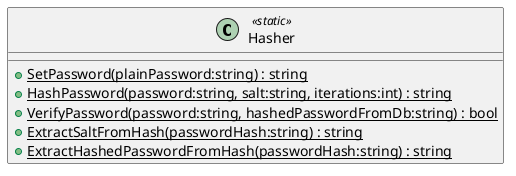 @startuml
class Hasher <<static>> {
    + {static} SetPassword(plainPassword:string) : string
    + {static} HashPassword(password:string, salt:string, iterations:int) : string
    + {static} VerifyPassword(password:string, hashedPasswordFromDb:string) : bool
    + {static} ExtractSaltFromHash(passwordHash:string) : string
    + {static} ExtractHashedPasswordFromHash(passwordHash:string) : string
}
@enduml
